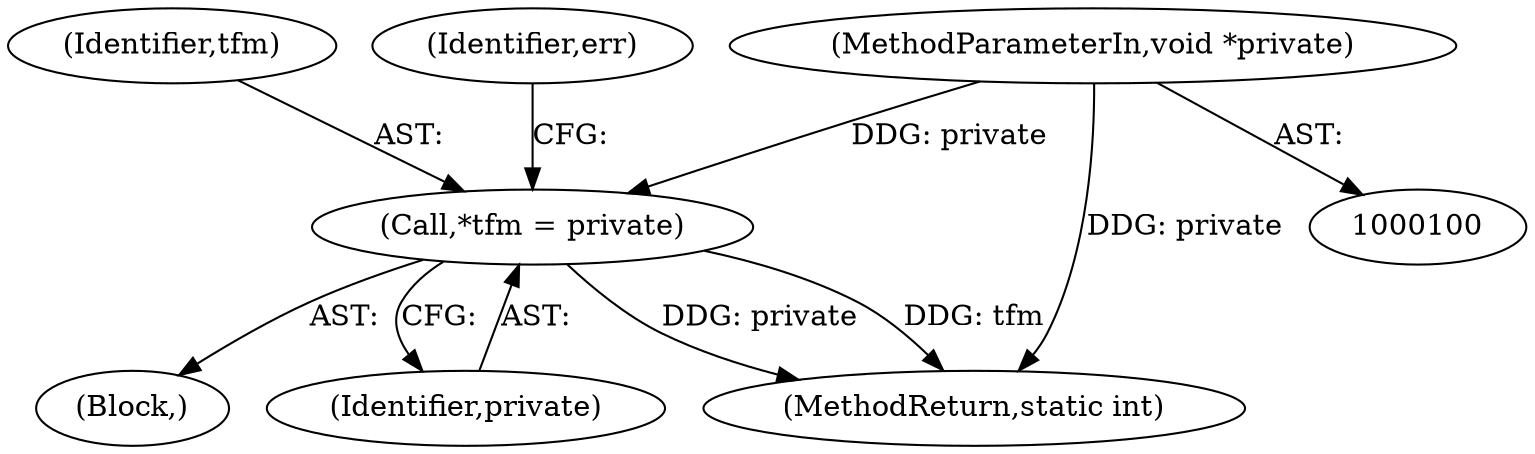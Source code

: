 digraph "0_linux_dd504589577d8e8e70f51f997ad487a4cb6c026f_2@pointer" {
"1000106" [label="(Call,*tfm = private)"];
"1000101" [label="(MethodParameterIn,void *private)"];
"1000107" [label="(Identifier,tfm)"];
"1000106" [label="(Call,*tfm = private)"];
"1000111" [label="(Identifier,err)"];
"1000101" [label="(MethodParameterIn,void *private)"];
"1000104" [label="(Block,)"];
"1000108" [label="(Identifier,private)"];
"1000126" [label="(MethodReturn,static int)"];
"1000106" -> "1000104"  [label="AST: "];
"1000106" -> "1000108"  [label="CFG: "];
"1000107" -> "1000106"  [label="AST: "];
"1000108" -> "1000106"  [label="AST: "];
"1000111" -> "1000106"  [label="CFG: "];
"1000106" -> "1000126"  [label="DDG: private"];
"1000106" -> "1000126"  [label="DDG: tfm"];
"1000101" -> "1000106"  [label="DDG: private"];
"1000101" -> "1000100"  [label="AST: "];
"1000101" -> "1000126"  [label="DDG: private"];
}
